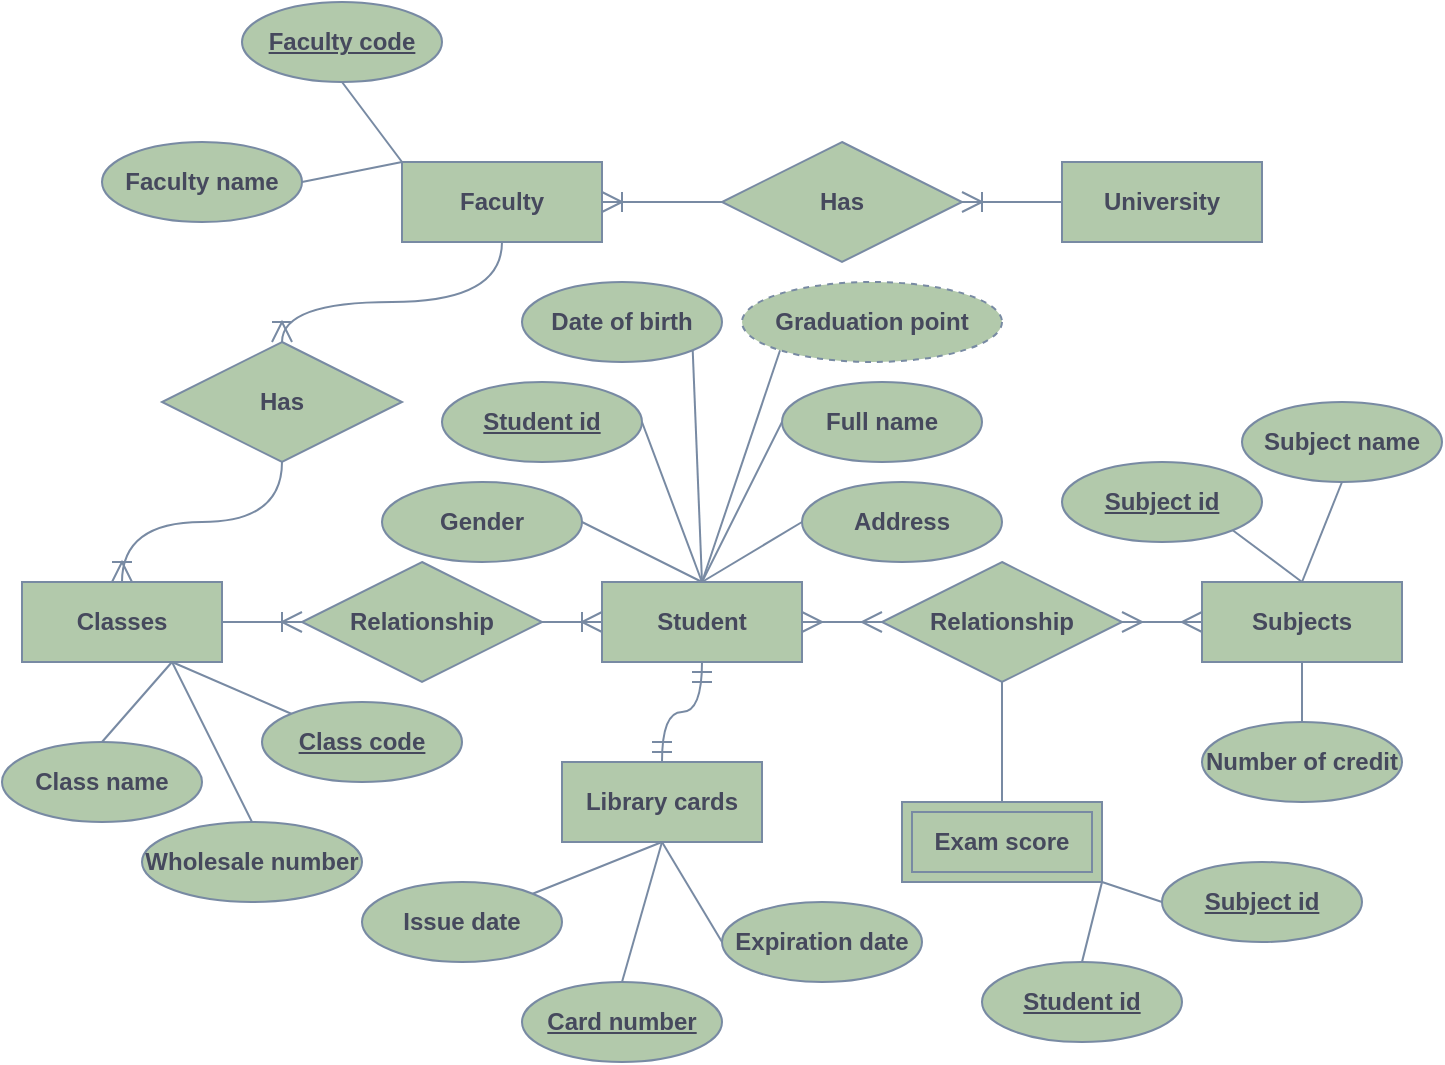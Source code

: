 <mxfile version="24.6.4" type="device">
  <diagram id="R2lEEEUBdFMjLlhIrx00" name="Page-1">
    <mxGraphModel dx="712" dy="829" grid="1" gridSize="10" guides="1" tooltips="1" connect="1" arrows="1" fold="1" page="1" pageScale="1" pageWidth="850" pageHeight="1100" math="0" shadow="0" extFonts="Permanent Marker^https://fonts.googleapis.com/css?family=Permanent+Marker">
      <root>
        <mxCell id="0" />
        <mxCell id="1" parent="0" />
        <mxCell id="JMRr8CHWZJh9GBB2vkJ2-50" style="edgeStyle=none;shape=connector;curved=1;rounded=0;orthogonalLoop=1;jettySize=auto;html=1;exitX=0.5;exitY=0;exitDx=0;exitDy=0;entryX=1;entryY=0.5;entryDx=0;entryDy=0;strokeColor=#788AA3;align=center;verticalAlign=middle;fontFamily=Helvetica;fontSize=12;fontColor=default;labelBackgroundColor=none;startArrow=none;startFill=0;startSize=8;endArrow=none;endFill=0;endSize=8;fontStyle=1" edge="1" parent="1" source="JMRr8CHWZJh9GBB2vkJ2-1" target="JMRr8CHWZJh9GBB2vkJ2-37">
          <mxGeometry relative="1" as="geometry" />
        </mxCell>
        <mxCell id="JMRr8CHWZJh9GBB2vkJ2-1" value="Student" style="whiteSpace=wrap;html=1;align=center;labelBackgroundColor=none;fillColor=#B2C9AB;strokeColor=#788AA3;fontColor=#46495D;fontStyle=1" vertex="1" parent="1">
          <mxGeometry x="410" y="360" width="100" height="40" as="geometry" />
        </mxCell>
        <mxCell id="JMRr8CHWZJh9GBB2vkJ2-2" value="University" style="whiteSpace=wrap;html=1;align=center;labelBackgroundColor=none;fillColor=#B2C9AB;strokeColor=#788AA3;fontColor=#46495D;fontStyle=1" vertex="1" parent="1">
          <mxGeometry x="640" y="150" width="100" height="40" as="geometry" />
        </mxCell>
        <mxCell id="JMRr8CHWZJh9GBB2vkJ2-48" style="edgeStyle=none;shape=connector;curved=1;rounded=0;orthogonalLoop=1;jettySize=auto;html=1;exitX=0;exitY=0;exitDx=0;exitDy=0;entryX=0.5;entryY=1;entryDx=0;entryDy=0;strokeColor=#788AA3;align=center;verticalAlign=middle;fontFamily=Helvetica;fontSize=12;fontColor=default;labelBackgroundColor=none;startArrow=none;startFill=0;startSize=8;endArrow=none;endFill=0;endSize=8;fontStyle=1" edge="1" parent="1" source="JMRr8CHWZJh9GBB2vkJ2-3" target="JMRr8CHWZJh9GBB2vkJ2-33">
          <mxGeometry relative="1" as="geometry" />
        </mxCell>
        <mxCell id="JMRr8CHWZJh9GBB2vkJ2-49" style="edgeStyle=none;shape=connector;curved=1;rounded=0;orthogonalLoop=1;jettySize=auto;html=1;exitX=0;exitY=0;exitDx=0;exitDy=0;entryX=1;entryY=0.5;entryDx=0;entryDy=0;strokeColor=#788AA3;align=center;verticalAlign=middle;fontFamily=Helvetica;fontSize=12;fontColor=default;labelBackgroundColor=none;startArrow=none;startFill=0;startSize=8;endArrow=none;endFill=0;endSize=8;fontStyle=1" edge="1" parent="1" source="JMRr8CHWZJh9GBB2vkJ2-3" target="JMRr8CHWZJh9GBB2vkJ2-44">
          <mxGeometry relative="1" as="geometry" />
        </mxCell>
        <mxCell id="JMRr8CHWZJh9GBB2vkJ2-3" value="Faculty" style="whiteSpace=wrap;html=1;align=center;labelBackgroundColor=none;fillColor=#B2C9AB;strokeColor=#788AA3;fontColor=#46495D;fontStyle=1" vertex="1" parent="1">
          <mxGeometry x="310" y="150" width="100" height="40" as="geometry" />
        </mxCell>
        <mxCell id="JMRr8CHWZJh9GBB2vkJ2-4" value="Classes" style="whiteSpace=wrap;html=1;align=center;labelBackgroundColor=none;fillColor=#B2C9AB;strokeColor=#788AA3;fontColor=#46495D;fontStyle=1" vertex="1" parent="1">
          <mxGeometry x="120" y="360" width="100" height="40" as="geometry" />
        </mxCell>
        <mxCell id="JMRr8CHWZJh9GBB2vkJ2-5" value="Subjects" style="whiteSpace=wrap;html=1;align=center;labelBackgroundColor=none;fillColor=#B2C9AB;strokeColor=#788AA3;fontColor=#46495D;fontStyle=1" vertex="1" parent="1">
          <mxGeometry x="710" y="360" width="100" height="40" as="geometry" />
        </mxCell>
        <mxCell id="JMRr8CHWZJh9GBB2vkJ2-60" style="edgeStyle=none;shape=connector;curved=1;rounded=0;orthogonalLoop=1;jettySize=auto;html=1;exitX=0.5;exitY=1;exitDx=0;exitDy=0;entryX=1;entryY=0;entryDx=0;entryDy=0;strokeColor=#788AA3;align=center;verticalAlign=middle;fontFamily=Helvetica;fontSize=12;fontColor=default;labelBackgroundColor=none;startArrow=none;startFill=0;startSize=8;endArrow=none;endFill=0;endSize=8;fontStyle=1" edge="1" parent="1" source="JMRr8CHWZJh9GBB2vkJ2-6" target="JMRr8CHWZJh9GBB2vkJ2-41">
          <mxGeometry relative="1" as="geometry" />
        </mxCell>
        <mxCell id="JMRr8CHWZJh9GBB2vkJ2-6" value="Library cards" style="whiteSpace=wrap;html=1;align=center;labelBackgroundColor=none;fillColor=#B2C9AB;strokeColor=#788AA3;fontColor=#46495D;fontStyle=1" vertex="1" parent="1">
          <mxGeometry x="390" y="450" width="100" height="40" as="geometry" />
        </mxCell>
        <mxCell id="JMRr8CHWZJh9GBB2vkJ2-7" value="Exam score" style="shape=ext;margin=3;double=1;whiteSpace=wrap;html=1;align=center;labelBackgroundColor=none;fillColor=#B2C9AB;strokeColor=#788AA3;fontColor=#46495D;fontStyle=1" vertex="1" parent="1">
          <mxGeometry x="560" y="470" width="100" height="40" as="geometry" />
        </mxCell>
        <mxCell id="JMRr8CHWZJh9GBB2vkJ2-9" style="edgeStyle=none;curved=1;rounded=0;orthogonalLoop=1;jettySize=auto;html=1;exitX=0.75;exitY=1;exitDx=0;exitDy=0;fontSize=12;startSize=8;endSize=8;labelBackgroundColor=none;strokeColor=#788AA3;fontColor=default;fontStyle=1" edge="1" parent="1" source="JMRr8CHWZJh9GBB2vkJ2-2" target="JMRr8CHWZJh9GBB2vkJ2-2">
          <mxGeometry relative="1" as="geometry" />
        </mxCell>
        <mxCell id="JMRr8CHWZJh9GBB2vkJ2-11" value="" style="edgeStyle=entityRelationEdgeStyle;fontSize=12;html=1;endArrow=ERoneToMany;rounded=0;startSize=8;endSize=8;curved=1;entryX=1;entryY=0.5;entryDx=0;entryDy=0;exitX=0;exitY=0.5;exitDx=0;exitDy=0;labelBackgroundColor=none;strokeColor=#788AA3;fontColor=default;fontStyle=1" edge="1" parent="1" source="JMRr8CHWZJh9GBB2vkJ2-13" target="JMRr8CHWZJh9GBB2vkJ2-3">
          <mxGeometry width="100" height="100" relative="1" as="geometry">
            <mxPoint x="280" y="400" as="sourcePoint" />
            <mxPoint x="380" y="300" as="targetPoint" />
          </mxGeometry>
        </mxCell>
        <mxCell id="JMRr8CHWZJh9GBB2vkJ2-12" value="" style="edgeStyle=entityRelationEdgeStyle;fontSize=12;html=1;endArrow=ERoneToMany;rounded=0;startSize=8;endSize=8;curved=1;entryX=1;entryY=0.5;entryDx=0;entryDy=0;exitX=0;exitY=0.5;exitDx=0;exitDy=0;labelBackgroundColor=none;strokeColor=#788AA3;fontColor=default;fontStyle=1" edge="1" parent="1" source="JMRr8CHWZJh9GBB2vkJ2-2" target="JMRr8CHWZJh9GBB2vkJ2-13">
          <mxGeometry width="100" height="100" relative="1" as="geometry">
            <mxPoint x="360" y="220" as="sourcePoint" />
            <mxPoint x="200" y="220" as="targetPoint" />
          </mxGeometry>
        </mxCell>
        <mxCell id="JMRr8CHWZJh9GBB2vkJ2-13" value="Has" style="shape=rhombus;perimeter=rhombusPerimeter;whiteSpace=wrap;html=1;align=center;labelBackgroundColor=none;fillColor=#B2C9AB;strokeColor=#788AA3;fontColor=#46495D;fontStyle=1" vertex="1" parent="1">
          <mxGeometry x="470" y="140" width="120" height="60" as="geometry" />
        </mxCell>
        <mxCell id="JMRr8CHWZJh9GBB2vkJ2-14" value="" style="edgeStyle=orthogonalEdgeStyle;fontSize=12;html=1;endArrow=ERoneToMany;rounded=0;startSize=8;endSize=8;curved=1;entryX=0.5;entryY=0;entryDx=0;entryDy=0;exitX=0.5;exitY=1;exitDx=0;exitDy=0;labelBackgroundColor=none;strokeColor=#788AA3;fontColor=default;fontStyle=1" edge="1" parent="1" source="JMRr8CHWZJh9GBB2vkJ2-16" target="JMRr8CHWZJh9GBB2vkJ2-4">
          <mxGeometry width="100" height="100" relative="1" as="geometry">
            <mxPoint x="240" y="540" as="sourcePoint" />
            <mxPoint x="340" y="440" as="targetPoint" />
          </mxGeometry>
        </mxCell>
        <mxCell id="JMRr8CHWZJh9GBB2vkJ2-15" value="" style="fontSize=12;html=1;endArrow=ERoneToMany;rounded=0;startSize=8;endSize=8;exitX=0.5;exitY=1;exitDx=0;exitDy=0;entryX=0.5;entryY=0;entryDx=0;entryDy=0;edgeStyle=orthogonalEdgeStyle;curved=1;labelBackgroundColor=none;strokeColor=#788AA3;fontColor=default;fontStyle=1" edge="1" parent="1" source="JMRr8CHWZJh9GBB2vkJ2-3" target="JMRr8CHWZJh9GBB2vkJ2-16">
          <mxGeometry width="100" height="100" relative="1" as="geometry">
            <mxPoint x="150" y="240" as="sourcePoint" />
            <mxPoint x="150" y="360" as="targetPoint" />
            <Array as="points">
              <mxPoint x="360" y="220" />
              <mxPoint x="250" y="220" />
            </Array>
          </mxGeometry>
        </mxCell>
        <mxCell id="JMRr8CHWZJh9GBB2vkJ2-16" value="Has" style="shape=rhombus;perimeter=rhombusPerimeter;whiteSpace=wrap;html=1;align=center;labelBackgroundColor=none;fillColor=#B2C9AB;strokeColor=#788AA3;fontColor=#46495D;fontStyle=1" vertex="1" parent="1">
          <mxGeometry x="190" y="240" width="120" height="60" as="geometry" />
        </mxCell>
        <mxCell id="JMRr8CHWZJh9GBB2vkJ2-17" value="" style="edgeStyle=entityRelationEdgeStyle;fontSize=12;html=1;endArrow=ERoneToMany;rounded=0;startSize=8;endSize=8;curved=1;exitX=1;exitY=0.5;exitDx=0;exitDy=0;entryX=0;entryY=0.5;entryDx=0;entryDy=0;labelBackgroundColor=none;strokeColor=#788AA3;fontColor=default;fontStyle=1" edge="1" parent="1" source="JMRr8CHWZJh9GBB2vkJ2-21" target="JMRr8CHWZJh9GBB2vkJ2-1">
          <mxGeometry width="100" height="100" relative="1" as="geometry">
            <mxPoint x="380" y="480" as="sourcePoint" />
            <mxPoint x="360" y="380" as="targetPoint" />
          </mxGeometry>
        </mxCell>
        <mxCell id="JMRr8CHWZJh9GBB2vkJ2-20" value="" style="edgeStyle=entityRelationEdgeStyle;fontSize=12;html=1;endArrow=ERoneToMany;rounded=0;startSize=8;endSize=8;curved=1;exitX=1;exitY=0.5;exitDx=0;exitDy=0;entryX=0;entryY=0.5;entryDx=0;entryDy=0;labelBackgroundColor=none;strokeColor=#788AA3;fontColor=default;fontStyle=1" edge="1" parent="1" source="JMRr8CHWZJh9GBB2vkJ2-4" target="JMRr8CHWZJh9GBB2vkJ2-21">
          <mxGeometry width="100" height="100" relative="1" as="geometry">
            <mxPoint x="220" y="380" as="sourcePoint" />
            <mxPoint x="375" y="380" as="targetPoint" />
          </mxGeometry>
        </mxCell>
        <mxCell id="JMRr8CHWZJh9GBB2vkJ2-21" value="Relationship" style="shape=rhombus;perimeter=rhombusPerimeter;whiteSpace=wrap;html=1;align=center;labelBackgroundColor=none;fillColor=#B2C9AB;strokeColor=#788AA3;fontColor=#46495D;fontStyle=1" vertex="1" parent="1">
          <mxGeometry x="260" y="350" width="120" height="60" as="geometry" />
        </mxCell>
        <mxCell id="JMRr8CHWZJh9GBB2vkJ2-22" value="" style="edgeStyle=entityRelationEdgeStyle;fontSize=12;html=1;endArrow=ERmany;startArrow=ERmany;rounded=0;startSize=8;endSize=8;curved=1;entryX=0;entryY=0.5;entryDx=0;entryDy=0;exitX=1;exitY=0.5;exitDx=0;exitDy=0;labelBackgroundColor=none;strokeColor=#788AA3;fontColor=default;fontStyle=1" edge="1" parent="1" source="JMRr8CHWZJh9GBB2vkJ2-24" target="JMRr8CHWZJh9GBB2vkJ2-5">
          <mxGeometry width="100" height="100" relative="1" as="geometry">
            <mxPoint x="490" y="550" as="sourcePoint" />
            <mxPoint x="590" y="450" as="targetPoint" />
          </mxGeometry>
        </mxCell>
        <mxCell id="JMRr8CHWZJh9GBB2vkJ2-23" value="" style="edgeStyle=entityRelationEdgeStyle;fontSize=12;html=1;endArrow=ERmany;startArrow=ERmany;rounded=0;startSize=8;endSize=8;curved=1;entryX=0;entryY=0.5;entryDx=0;entryDy=0;exitX=1;exitY=0.5;exitDx=0;exitDy=0;labelBackgroundColor=none;strokeColor=#788AA3;fontColor=default;fontStyle=1" edge="1" parent="1" source="JMRr8CHWZJh9GBB2vkJ2-1" target="JMRr8CHWZJh9GBB2vkJ2-24">
          <mxGeometry width="100" height="100" relative="1" as="geometry">
            <mxPoint x="510" y="380" as="sourcePoint" />
            <mxPoint x="670" y="380" as="targetPoint" />
          </mxGeometry>
        </mxCell>
        <mxCell id="JMRr8CHWZJh9GBB2vkJ2-26" style="edgeStyle=none;curved=1;rounded=0;orthogonalLoop=1;jettySize=auto;html=1;exitX=0.5;exitY=1;exitDx=0;exitDy=0;entryX=0.5;entryY=0;entryDx=0;entryDy=0;fontSize=12;startSize=8;endSize=8;startArrow=none;startFill=0;endArrow=none;endFill=0;labelBackgroundColor=none;strokeColor=#788AA3;fontColor=default;fontStyle=1" edge="1" parent="1" source="JMRr8CHWZJh9GBB2vkJ2-24" target="JMRr8CHWZJh9GBB2vkJ2-7">
          <mxGeometry relative="1" as="geometry" />
        </mxCell>
        <mxCell id="JMRr8CHWZJh9GBB2vkJ2-24" value="Relationship" style="shape=rhombus;perimeter=rhombusPerimeter;whiteSpace=wrap;html=1;align=center;labelBackgroundColor=none;fillColor=#B2C9AB;strokeColor=#788AA3;fontColor=#46495D;fontStyle=1" vertex="1" parent="1">
          <mxGeometry x="550" y="350" width="120" height="60" as="geometry" />
        </mxCell>
        <mxCell id="JMRr8CHWZJh9GBB2vkJ2-25" value="" style="edgeStyle=orthogonalEdgeStyle;fontSize=12;html=1;endArrow=ERmandOne;startArrow=ERmandOne;rounded=0;startSize=8;endSize=8;curved=1;entryX=0.5;entryY=1;entryDx=0;entryDy=0;exitX=0.5;exitY=0;exitDx=0;exitDy=0;labelBackgroundColor=none;strokeColor=#788AA3;fontColor=default;fontStyle=1" edge="1" parent="1" source="JMRr8CHWZJh9GBB2vkJ2-6" target="JMRr8CHWZJh9GBB2vkJ2-1">
          <mxGeometry width="100" height="100" relative="1" as="geometry">
            <mxPoint x="390" y="700" as="sourcePoint" />
            <mxPoint x="490" y="600" as="targetPoint" />
          </mxGeometry>
        </mxCell>
        <mxCell id="JMRr8CHWZJh9GBB2vkJ2-66" style="edgeStyle=none;shape=connector;curved=1;rounded=0;orthogonalLoop=1;jettySize=auto;html=1;exitX=1;exitY=1;exitDx=0;exitDy=0;entryX=0.5;entryY=0;entryDx=0;entryDy=0;strokeColor=#788AA3;align=center;verticalAlign=middle;fontFamily=Helvetica;fontSize=12;fontColor=default;labelBackgroundColor=none;startArrow=none;startFill=0;startSize=8;endArrow=none;endFill=0;endSize=8;fontStyle=1" edge="1" parent="1" source="JMRr8CHWZJh9GBB2vkJ2-27" target="JMRr8CHWZJh9GBB2vkJ2-5">
          <mxGeometry relative="1" as="geometry" />
        </mxCell>
        <mxCell id="JMRr8CHWZJh9GBB2vkJ2-27" value="Subject id" style="ellipse;whiteSpace=wrap;html=1;align=center;fontStyle=5;fontFamily=Helvetica;fontSize=12;fontColor=#46495D;labelBackgroundColor=none;fillColor=#B2C9AB;strokeColor=#788AA3;" vertex="1" parent="1">
          <mxGeometry x="640" y="300" width="100" height="40" as="geometry" />
        </mxCell>
        <mxCell id="JMRr8CHWZJh9GBB2vkJ2-64" style="edgeStyle=none;shape=connector;curved=1;rounded=0;orthogonalLoop=1;jettySize=auto;html=1;exitX=0;exitY=0.5;exitDx=0;exitDy=0;strokeColor=#788AA3;align=center;verticalAlign=middle;fontFamily=Helvetica;fontSize=12;fontColor=default;labelBackgroundColor=none;startArrow=none;startFill=0;startSize=8;endArrow=none;endFill=0;endSize=8;fontStyle=1" edge="1" parent="1" source="JMRr8CHWZJh9GBB2vkJ2-28">
          <mxGeometry relative="1" as="geometry">
            <mxPoint x="660" y="510" as="targetPoint" />
          </mxGeometry>
        </mxCell>
        <mxCell id="JMRr8CHWZJh9GBB2vkJ2-28" value="Subject id" style="ellipse;whiteSpace=wrap;html=1;align=center;fontStyle=5;fontFamily=Helvetica;fontSize=12;fontColor=#46495D;labelBackgroundColor=none;fillColor=#B2C9AB;strokeColor=#788AA3;" vertex="1" parent="1">
          <mxGeometry x="690" y="500" width="100" height="40" as="geometry" />
        </mxCell>
        <mxCell id="JMRr8CHWZJh9GBB2vkJ2-63" style="edgeStyle=none;shape=connector;curved=1;rounded=0;orthogonalLoop=1;jettySize=auto;html=1;exitX=0.5;exitY=0;exitDx=0;exitDy=0;entryX=1;entryY=1;entryDx=0;entryDy=0;strokeColor=#788AA3;align=center;verticalAlign=middle;fontFamily=Helvetica;fontSize=12;fontColor=default;labelBackgroundColor=none;startArrow=none;startFill=0;startSize=8;endArrow=none;endFill=0;endSize=8;fontStyle=1" edge="1" parent="1" source="JMRr8CHWZJh9GBB2vkJ2-29" target="JMRr8CHWZJh9GBB2vkJ2-7">
          <mxGeometry relative="1" as="geometry" />
        </mxCell>
        <mxCell id="JMRr8CHWZJh9GBB2vkJ2-29" value="Student id" style="ellipse;whiteSpace=wrap;html=1;align=center;fontStyle=5;fontFamily=Helvetica;fontSize=12;fontColor=#46495D;labelBackgroundColor=none;fillColor=#B2C9AB;strokeColor=#788AA3;" vertex="1" parent="1">
          <mxGeometry x="600" y="550" width="100" height="40" as="geometry" />
        </mxCell>
        <mxCell id="JMRr8CHWZJh9GBB2vkJ2-62" style="edgeStyle=none;shape=connector;curved=1;rounded=0;orthogonalLoop=1;jettySize=auto;html=1;exitX=0.5;exitY=0;exitDx=0;exitDy=0;strokeColor=#788AA3;align=center;verticalAlign=middle;fontFamily=Helvetica;fontSize=12;fontColor=default;labelBackgroundColor=none;startArrow=none;startFill=0;startSize=8;endArrow=none;endFill=0;endSize=8;entryX=0.5;entryY=1;entryDx=0;entryDy=0;fontStyle=1" edge="1" parent="1" source="JMRr8CHWZJh9GBB2vkJ2-30" target="JMRr8CHWZJh9GBB2vkJ2-6">
          <mxGeometry relative="1" as="geometry">
            <mxPoint x="450" y="520" as="targetPoint" />
          </mxGeometry>
        </mxCell>
        <mxCell id="JMRr8CHWZJh9GBB2vkJ2-30" value="Card number" style="ellipse;whiteSpace=wrap;html=1;align=center;fontStyle=5;fontFamily=Helvetica;fontSize=12;fontColor=#46495D;labelBackgroundColor=none;fillColor=#B2C9AB;strokeColor=#788AA3;" vertex="1" parent="1">
          <mxGeometry x="370" y="560" width="100" height="40" as="geometry" />
        </mxCell>
        <mxCell id="JMRr8CHWZJh9GBB2vkJ2-55" style="edgeStyle=none;shape=connector;curved=1;rounded=0;orthogonalLoop=1;jettySize=auto;html=1;exitX=1;exitY=0.5;exitDx=0;exitDy=0;strokeColor=#788AA3;align=center;verticalAlign=middle;fontFamily=Helvetica;fontSize=12;fontColor=default;labelBackgroundColor=none;startArrow=none;startFill=0;startSize=8;endArrow=none;endFill=0;endSize=8;fontStyle=1" edge="1" parent="1" source="JMRr8CHWZJh9GBB2vkJ2-31">
          <mxGeometry relative="1" as="geometry">
            <mxPoint x="460" y="360" as="targetPoint" />
          </mxGeometry>
        </mxCell>
        <mxCell id="JMRr8CHWZJh9GBB2vkJ2-31" value="Student id" style="ellipse;whiteSpace=wrap;html=1;align=center;fontStyle=5;fontFamily=Helvetica;fontSize=12;fontColor=#46495D;labelBackgroundColor=none;fillColor=#B2C9AB;strokeColor=#788AA3;" vertex="1" parent="1">
          <mxGeometry x="330" y="260" width="100" height="40" as="geometry" />
        </mxCell>
        <mxCell id="JMRr8CHWZJh9GBB2vkJ2-56" style="edgeStyle=none;shape=connector;curved=1;rounded=0;orthogonalLoop=1;jettySize=auto;html=1;exitX=0;exitY=0;exitDx=0;exitDy=0;entryX=0.75;entryY=1;entryDx=0;entryDy=0;strokeColor=#788AA3;align=center;verticalAlign=middle;fontFamily=Helvetica;fontSize=12;fontColor=default;labelBackgroundColor=none;startArrow=none;startFill=0;startSize=8;endArrow=none;endFill=0;endSize=8;fontStyle=1" edge="1" parent="1" source="JMRr8CHWZJh9GBB2vkJ2-32" target="JMRr8CHWZJh9GBB2vkJ2-4">
          <mxGeometry relative="1" as="geometry" />
        </mxCell>
        <mxCell id="JMRr8CHWZJh9GBB2vkJ2-32" value="Class code" style="ellipse;whiteSpace=wrap;html=1;align=center;fontStyle=5;fontFamily=Helvetica;fontSize=12;fontColor=#46495D;labelBackgroundColor=none;fillColor=#B2C9AB;strokeColor=#788AA3;" vertex="1" parent="1">
          <mxGeometry x="240" y="420" width="100" height="40" as="geometry" />
        </mxCell>
        <mxCell id="JMRr8CHWZJh9GBB2vkJ2-33" value="Faculty code" style="ellipse;whiteSpace=wrap;html=1;align=center;fontStyle=5;fontFamily=Helvetica;fontSize=12;fontColor=#46495D;labelBackgroundColor=none;fillColor=#B2C9AB;strokeColor=#788AA3;" vertex="1" parent="1">
          <mxGeometry x="230" y="70" width="100" height="40" as="geometry" />
        </mxCell>
        <mxCell id="JMRr8CHWZJh9GBB2vkJ2-52" style="edgeStyle=none;shape=connector;curved=1;rounded=0;orthogonalLoop=1;jettySize=auto;html=1;exitX=0;exitY=0.5;exitDx=0;exitDy=0;strokeColor=#788AA3;align=center;verticalAlign=middle;fontFamily=Helvetica;fontSize=12;fontColor=default;labelBackgroundColor=none;startArrow=none;startFill=0;startSize=8;endArrow=none;endFill=0;endSize=8;fontStyle=1" edge="1" parent="1" source="JMRr8CHWZJh9GBB2vkJ2-35">
          <mxGeometry relative="1" as="geometry">
            <mxPoint x="460" y="360" as="targetPoint" />
          </mxGeometry>
        </mxCell>
        <mxCell id="JMRr8CHWZJh9GBB2vkJ2-35" value="Full name" style="ellipse;whiteSpace=wrap;html=1;align=center;fontFamily=Helvetica;fontSize=12;fontColor=#46495D;labelBackgroundColor=none;fillColor=#B2C9AB;strokeColor=#788AA3;fontStyle=1" vertex="1" parent="1">
          <mxGeometry x="500" y="260" width="100" height="40" as="geometry" />
        </mxCell>
        <mxCell id="JMRr8CHWZJh9GBB2vkJ2-54" style="edgeStyle=none;shape=connector;curved=1;rounded=0;orthogonalLoop=1;jettySize=auto;html=1;exitX=1;exitY=1;exitDx=0;exitDy=0;strokeColor=#788AA3;align=center;verticalAlign=middle;fontFamily=Helvetica;fontSize=12;fontColor=default;labelBackgroundColor=none;startArrow=none;startFill=0;startSize=8;endArrow=none;endFill=0;endSize=8;fontStyle=1" edge="1" parent="1" source="JMRr8CHWZJh9GBB2vkJ2-36">
          <mxGeometry relative="1" as="geometry">
            <mxPoint x="460" y="360" as="targetPoint" />
          </mxGeometry>
        </mxCell>
        <mxCell id="JMRr8CHWZJh9GBB2vkJ2-36" value="Date of birth" style="ellipse;whiteSpace=wrap;html=1;align=center;fontFamily=Helvetica;fontSize=12;fontColor=#46495D;labelBackgroundColor=none;fillColor=#B2C9AB;strokeColor=#788AA3;fontStyle=1" vertex="1" parent="1">
          <mxGeometry x="370" y="210" width="100" height="40" as="geometry" />
        </mxCell>
        <mxCell id="JMRr8CHWZJh9GBB2vkJ2-37" value="Gender" style="ellipse;whiteSpace=wrap;html=1;align=center;fontFamily=Helvetica;fontSize=12;fontColor=#46495D;labelBackgroundColor=none;fillColor=#B2C9AB;strokeColor=#788AA3;fontStyle=1" vertex="1" parent="1">
          <mxGeometry x="300" y="310" width="100" height="40" as="geometry" />
        </mxCell>
        <mxCell id="JMRr8CHWZJh9GBB2vkJ2-67" style="edgeStyle=none;shape=connector;curved=1;rounded=0;orthogonalLoop=1;jettySize=auto;html=1;exitX=0.5;exitY=1;exitDx=0;exitDy=0;strokeColor=#788AA3;align=center;verticalAlign=middle;fontFamily=Helvetica;fontSize=12;fontColor=default;labelBackgroundColor=none;startArrow=none;startFill=0;startSize=8;endArrow=none;endFill=0;endSize=8;fontStyle=1" edge="1" parent="1" source="JMRr8CHWZJh9GBB2vkJ2-38">
          <mxGeometry relative="1" as="geometry">
            <mxPoint x="760" y="360" as="targetPoint" />
          </mxGeometry>
        </mxCell>
        <mxCell id="JMRr8CHWZJh9GBB2vkJ2-38" value="Subject name" style="ellipse;whiteSpace=wrap;html=1;align=center;fontFamily=Helvetica;fontSize=12;fontColor=#46495D;labelBackgroundColor=none;fillColor=#B2C9AB;strokeColor=#788AA3;fontStyle=1" vertex="1" parent="1">
          <mxGeometry x="730" y="270" width="100" height="40" as="geometry" />
        </mxCell>
        <mxCell id="JMRr8CHWZJh9GBB2vkJ2-65" style="edgeStyle=none;shape=connector;curved=1;rounded=0;orthogonalLoop=1;jettySize=auto;html=1;exitX=0.5;exitY=0;exitDx=0;exitDy=0;entryX=0.5;entryY=1;entryDx=0;entryDy=0;strokeColor=#788AA3;align=center;verticalAlign=middle;fontFamily=Helvetica;fontSize=12;fontColor=default;labelBackgroundColor=none;startArrow=none;startFill=0;startSize=8;endArrow=none;endFill=0;endSize=8;fontStyle=1" edge="1" parent="1" source="JMRr8CHWZJh9GBB2vkJ2-39" target="JMRr8CHWZJh9GBB2vkJ2-5">
          <mxGeometry relative="1" as="geometry" />
        </mxCell>
        <mxCell id="JMRr8CHWZJh9GBB2vkJ2-39" value="Number of credit" style="ellipse;whiteSpace=wrap;html=1;align=center;fontFamily=Helvetica;fontSize=12;fontColor=#46495D;labelBackgroundColor=none;fillColor=#B2C9AB;strokeColor=#788AA3;fontStyle=1" vertex="1" parent="1">
          <mxGeometry x="710" y="430" width="100" height="40" as="geometry" />
        </mxCell>
        <mxCell id="JMRr8CHWZJh9GBB2vkJ2-61" style="edgeStyle=none;shape=connector;curved=1;rounded=0;orthogonalLoop=1;jettySize=auto;html=1;exitX=0;exitY=0.5;exitDx=0;exitDy=0;strokeColor=#788AA3;align=center;verticalAlign=middle;fontFamily=Helvetica;fontSize=12;fontColor=default;labelBackgroundColor=none;startArrow=none;startFill=0;startSize=8;endArrow=none;endFill=0;endSize=8;entryX=0.5;entryY=1;entryDx=0;entryDy=0;fontStyle=1" edge="1" parent="1" source="JMRr8CHWZJh9GBB2vkJ2-40" target="JMRr8CHWZJh9GBB2vkJ2-6">
          <mxGeometry relative="1" as="geometry">
            <mxPoint x="460" y="510" as="targetPoint" />
          </mxGeometry>
        </mxCell>
        <mxCell id="JMRr8CHWZJh9GBB2vkJ2-40" value="Expiration date" style="ellipse;whiteSpace=wrap;html=1;align=center;fontFamily=Helvetica;fontSize=12;fontColor=#46495D;labelBackgroundColor=none;fillColor=#B2C9AB;strokeColor=#788AA3;fontStyle=1" vertex="1" parent="1">
          <mxGeometry x="470" y="520" width="100" height="40" as="geometry" />
        </mxCell>
        <mxCell id="JMRr8CHWZJh9GBB2vkJ2-41" value="Issue date" style="ellipse;whiteSpace=wrap;html=1;align=center;fontFamily=Helvetica;fontSize=12;fontColor=#46495D;labelBackgroundColor=none;fillColor=#B2C9AB;strokeColor=#788AA3;fontStyle=1" vertex="1" parent="1">
          <mxGeometry x="290" y="510" width="100" height="40" as="geometry" />
        </mxCell>
        <mxCell id="JMRr8CHWZJh9GBB2vkJ2-57" style="edgeStyle=none;shape=connector;curved=1;rounded=0;orthogonalLoop=1;jettySize=auto;html=1;exitX=0.5;exitY=0;exitDx=0;exitDy=0;strokeColor=#788AA3;align=center;verticalAlign=middle;fontFamily=Helvetica;fontSize=12;fontColor=default;labelBackgroundColor=none;startArrow=none;startFill=0;startSize=8;endArrow=none;endFill=0;endSize=8;entryX=0.75;entryY=1;entryDx=0;entryDy=0;fontStyle=1" edge="1" parent="1" source="JMRr8CHWZJh9GBB2vkJ2-42" target="JMRr8CHWZJh9GBB2vkJ2-4">
          <mxGeometry relative="1" as="geometry">
            <mxPoint x="200" y="430" as="targetPoint" />
          </mxGeometry>
        </mxCell>
        <mxCell id="JMRr8CHWZJh9GBB2vkJ2-42" value="Class name" style="ellipse;whiteSpace=wrap;html=1;align=center;fontFamily=Helvetica;fontSize=12;fontColor=#46495D;labelBackgroundColor=none;fillColor=#B2C9AB;strokeColor=#788AA3;fontStyle=1" vertex="1" parent="1">
          <mxGeometry x="110" y="440" width="100" height="40" as="geometry" />
        </mxCell>
        <mxCell id="JMRr8CHWZJh9GBB2vkJ2-58" style="edgeStyle=none;shape=connector;curved=1;rounded=0;orthogonalLoop=1;jettySize=auto;html=1;exitX=0.5;exitY=0;exitDx=0;exitDy=0;strokeColor=#788AA3;align=center;verticalAlign=middle;fontFamily=Helvetica;fontSize=12;fontColor=default;labelBackgroundColor=none;startArrow=none;startFill=0;startSize=8;endArrow=none;endFill=0;endSize=8;entryX=0.75;entryY=1;entryDx=0;entryDy=0;fontStyle=1" edge="1" parent="1" source="JMRr8CHWZJh9GBB2vkJ2-43" target="JMRr8CHWZJh9GBB2vkJ2-4">
          <mxGeometry relative="1" as="geometry">
            <mxPoint x="200" y="400" as="targetPoint" />
          </mxGeometry>
        </mxCell>
        <mxCell id="JMRr8CHWZJh9GBB2vkJ2-43" value="Wholesale number" style="ellipse;whiteSpace=wrap;html=1;align=center;fontFamily=Helvetica;fontSize=12;fontColor=#46495D;labelBackgroundColor=none;fillColor=#B2C9AB;strokeColor=#788AA3;fontStyle=1" vertex="1" parent="1">
          <mxGeometry x="180" y="480" width="110" height="40" as="geometry" />
        </mxCell>
        <mxCell id="JMRr8CHWZJh9GBB2vkJ2-44" value="Faculty name" style="ellipse;whiteSpace=wrap;html=1;align=center;fontFamily=Helvetica;fontSize=12;fontColor=#46495D;labelBackgroundColor=none;fillColor=#B2C9AB;strokeColor=#788AA3;fontStyle=1" vertex="1" parent="1">
          <mxGeometry x="160" y="140" width="100" height="40" as="geometry" />
        </mxCell>
        <mxCell id="JMRr8CHWZJh9GBB2vkJ2-51" style="edgeStyle=none;shape=connector;curved=1;rounded=0;orthogonalLoop=1;jettySize=auto;html=1;exitX=0;exitY=0.5;exitDx=0;exitDy=0;strokeColor=#788AA3;align=center;verticalAlign=middle;fontFamily=Helvetica;fontSize=12;fontColor=default;labelBackgroundColor=none;startArrow=none;startFill=0;startSize=8;endArrow=none;endFill=0;endSize=8;fontStyle=1" edge="1" parent="1" source="JMRr8CHWZJh9GBB2vkJ2-45">
          <mxGeometry relative="1" as="geometry">
            <mxPoint x="460" y="360" as="targetPoint" />
          </mxGeometry>
        </mxCell>
        <mxCell id="JMRr8CHWZJh9GBB2vkJ2-45" value="Address" style="ellipse;whiteSpace=wrap;html=1;align=center;fontFamily=Helvetica;fontSize=12;fontColor=#46495D;labelBackgroundColor=none;fillColor=#B2C9AB;strokeColor=#788AA3;fontStyle=1" vertex="1" parent="1">
          <mxGeometry x="510" y="310" width="100" height="40" as="geometry" />
        </mxCell>
        <mxCell id="JMRr8CHWZJh9GBB2vkJ2-53" style="edgeStyle=none;shape=connector;curved=1;rounded=0;orthogonalLoop=1;jettySize=auto;html=1;exitX=0;exitY=1;exitDx=0;exitDy=0;strokeColor=#788AA3;align=center;verticalAlign=middle;fontFamily=Helvetica;fontSize=12;fontColor=default;labelBackgroundColor=none;startArrow=none;startFill=0;startSize=8;endArrow=none;endFill=0;endSize=8;fontStyle=1" edge="1" parent="1" source="JMRr8CHWZJh9GBB2vkJ2-47">
          <mxGeometry relative="1" as="geometry">
            <mxPoint x="460" y="360" as="targetPoint" />
          </mxGeometry>
        </mxCell>
        <mxCell id="JMRr8CHWZJh9GBB2vkJ2-47" value="Graduation point" style="ellipse;whiteSpace=wrap;html=1;align=center;dashed=1;fontFamily=Helvetica;fontSize=12;fontColor=#46495D;labelBackgroundColor=none;fillColor=#B2C9AB;strokeColor=#788AA3;fontStyle=1" vertex="1" parent="1">
          <mxGeometry x="480" y="210" width="130" height="40" as="geometry" />
        </mxCell>
        <mxCell id="JMRr8CHWZJh9GBB2vkJ2-59" style="edgeStyle=none;shape=connector;curved=1;rounded=0;orthogonalLoop=1;jettySize=auto;html=1;exitX=0.5;exitY=1;exitDx=0;exitDy=0;strokeColor=#788AA3;align=center;verticalAlign=middle;fontFamily=Helvetica;fontSize=12;fontColor=default;labelBackgroundColor=none;startArrow=none;startFill=0;startSize=8;endArrow=none;endFill=0;endSize=8;fontStyle=1" edge="1" parent="1" source="JMRr8CHWZJh9GBB2vkJ2-43" target="JMRr8CHWZJh9GBB2vkJ2-43">
          <mxGeometry relative="1" as="geometry" />
        </mxCell>
      </root>
    </mxGraphModel>
  </diagram>
</mxfile>
